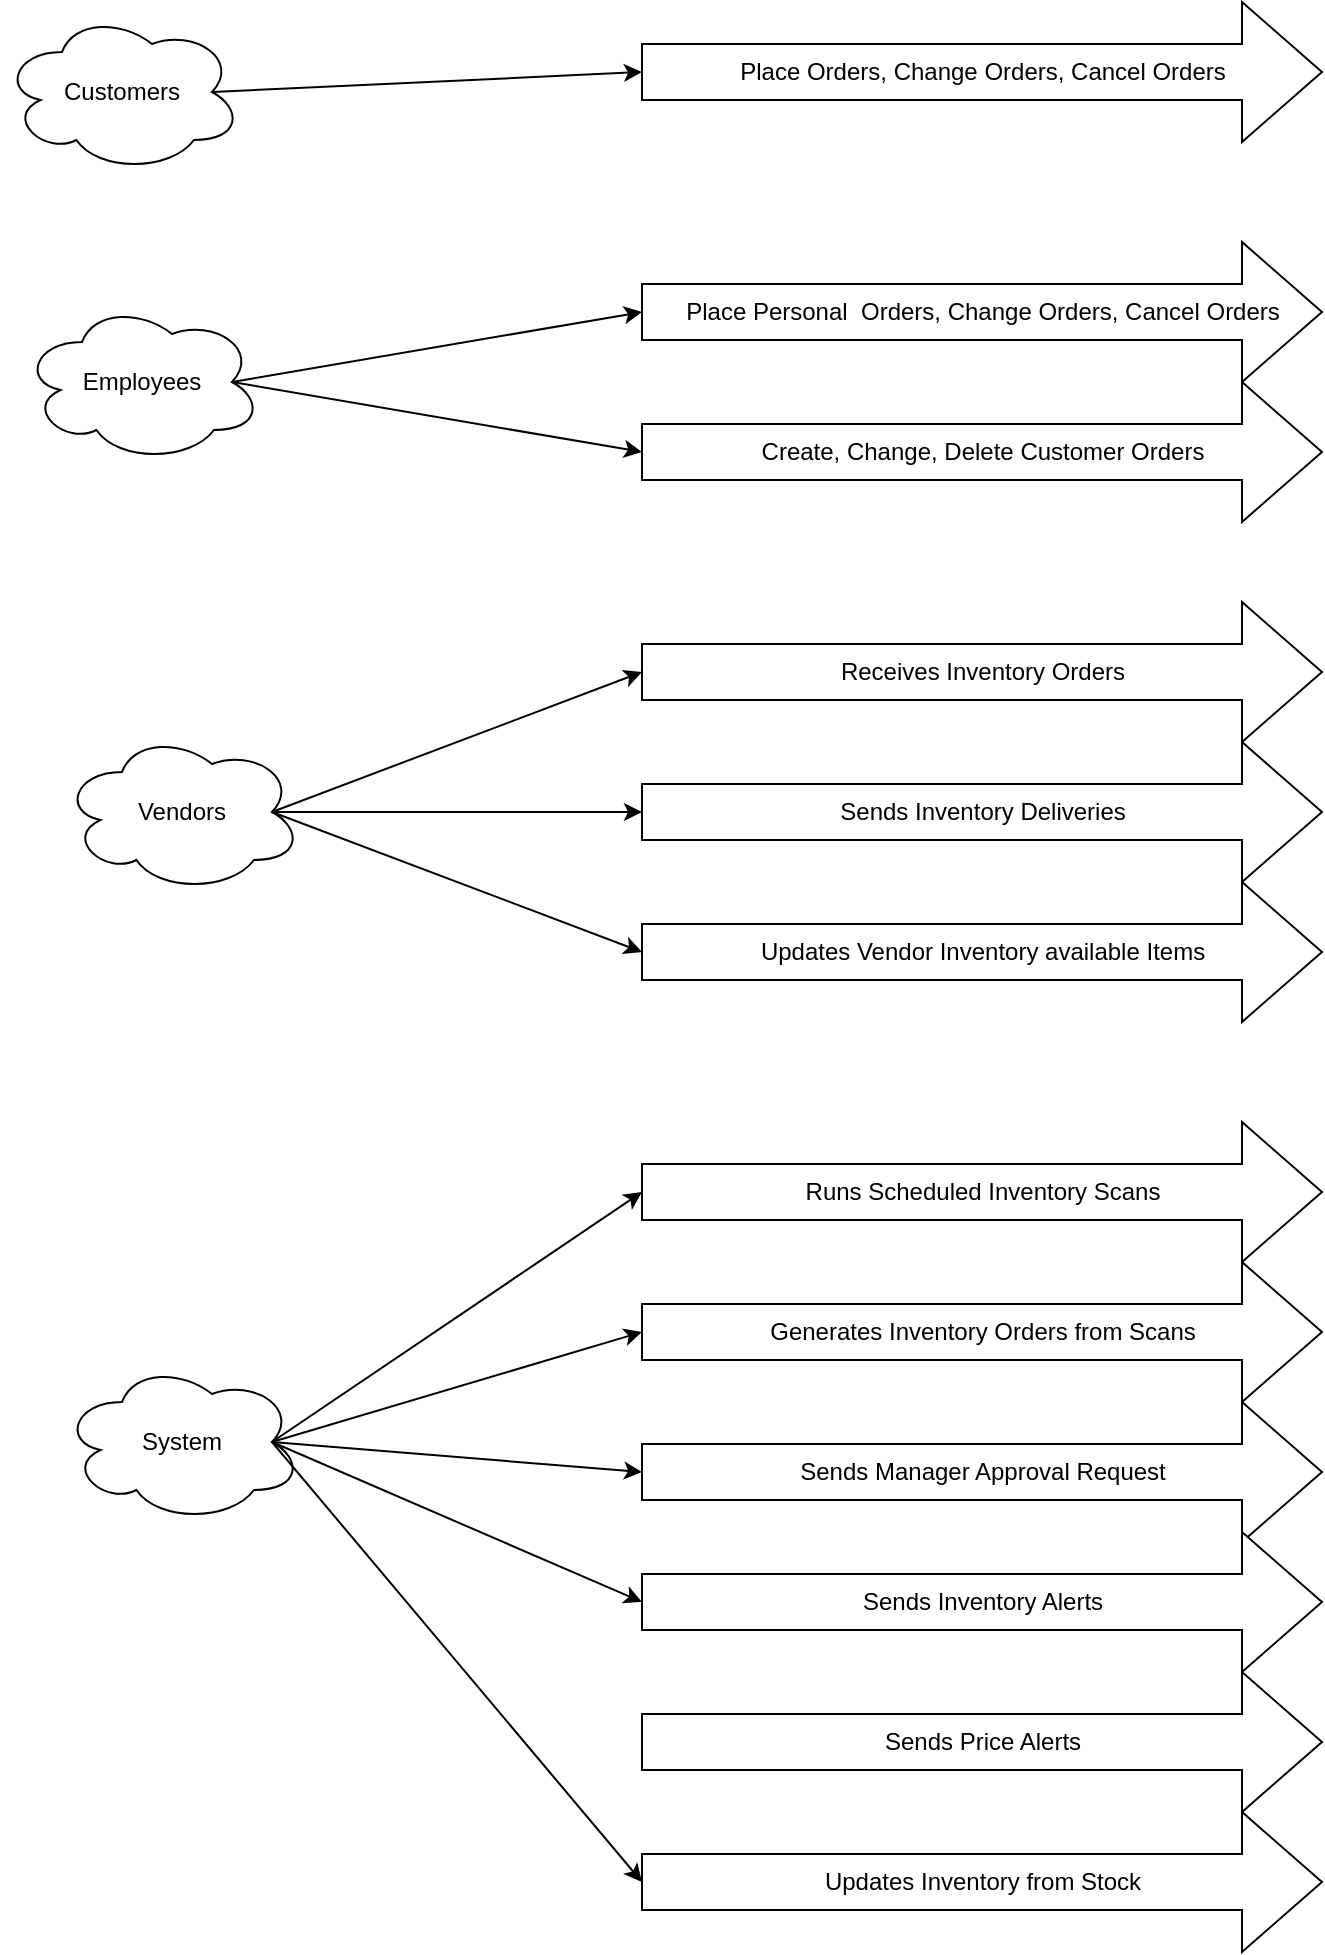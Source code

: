 <mxfile version="14.6.13" type="device"><diagram id="tVlq7XBafB6l9nNKe19S" name="Page-1"><mxGraphModel dx="1874" dy="592" grid="1" gridSize="10" guides="1" tooltips="1" connect="1" arrows="1" fold="1" page="1" pageScale="1" pageWidth="850" pageHeight="1100" math="0" shadow="0"><root><mxCell id="0"/><mxCell id="1" parent="0"/><mxCell id="fa7sKnxjIDn1LXY_sqik-35" value="Vendors" style="ellipse;shape=cloud;whiteSpace=wrap;html=1;" parent="1" vertex="1"><mxGeometry x="-750" y="425" width="120" height="80" as="geometry"/></mxCell><mxCell id="fa7sKnxjIDn1LXY_sqik-36" value="Receives Inventory Orders" style="html=1;shadow=0;dashed=0;align=center;verticalAlign=middle;shape=mxgraph.arrows2.arrow;dy=0.6;dx=40;notch=0;" parent="1" vertex="1"><mxGeometry x="-460" y="360" width="340" height="70" as="geometry"/></mxCell><mxCell id="fa7sKnxjIDn1LXY_sqik-37" value="Sends Inventory Deliveries" style="html=1;shadow=0;dashed=0;align=center;verticalAlign=middle;shape=mxgraph.arrows2.arrow;dy=0.6;dx=40;notch=0;" parent="1" vertex="1"><mxGeometry x="-460" y="430" width="340" height="70" as="geometry"/></mxCell><mxCell id="fa7sKnxjIDn1LXY_sqik-38" value="" style="endArrow=classic;html=1;entryX=0;entryY=0.5;entryDx=0;entryDy=0;entryPerimeter=0;exitX=0.875;exitY=0.5;exitDx=0;exitDy=0;exitPerimeter=0;" parent="1" source="fa7sKnxjIDn1LXY_sqik-35" target="fa7sKnxjIDn1LXY_sqik-36" edge="1"><mxGeometry width="50" height="50" relative="1" as="geometry"><mxPoint x="-665" y="295" as="sourcePoint"/><mxPoint x="-450" y="285" as="targetPoint"/></mxGeometry></mxCell><mxCell id="fa7sKnxjIDn1LXY_sqik-39" value="" style="endArrow=classic;html=1;entryX=0;entryY=0.5;entryDx=0;entryDy=0;entryPerimeter=0;exitX=0.875;exitY=0.5;exitDx=0;exitDy=0;exitPerimeter=0;" parent="1" source="fa7sKnxjIDn1LXY_sqik-35" target="fa7sKnxjIDn1LXY_sqik-37" edge="1"><mxGeometry width="50" height="50" relative="1" as="geometry"><mxPoint x="-655" y="305" as="sourcePoint"/><mxPoint x="-440" y="295" as="targetPoint"/></mxGeometry></mxCell><mxCell id="fa7sKnxjIDn1LXY_sqik-40" value="Updates Vendor Inventory available Items" style="html=1;shadow=0;dashed=0;align=center;verticalAlign=middle;shape=mxgraph.arrows2.arrow;dy=0.6;dx=40;notch=0;" parent="1" vertex="1"><mxGeometry x="-460" y="500" width="340" height="70" as="geometry"/></mxCell><mxCell id="fa7sKnxjIDn1LXY_sqik-41" value="" style="endArrow=classic;html=1;entryX=0;entryY=0.5;entryDx=0;entryDy=0;entryPerimeter=0;exitX=0.875;exitY=0.5;exitDx=0;exitDy=0;exitPerimeter=0;" parent="1" source="fa7sKnxjIDn1LXY_sqik-35" target="fa7sKnxjIDn1LXY_sqik-40" edge="1"><mxGeometry width="50" height="50" relative="1" as="geometry"><mxPoint x="-665" y="500" as="sourcePoint"/><mxPoint x="-440" y="365" as="targetPoint"/></mxGeometry></mxCell><mxCell id="fa7sKnxjIDn1LXY_sqik-42" value="System" style="ellipse;shape=cloud;whiteSpace=wrap;html=1;" parent="1" vertex="1"><mxGeometry x="-750" y="740" width="120" height="80" as="geometry"/></mxCell><mxCell id="fa7sKnxjIDn1LXY_sqik-43" value="Runs Scheduled Inventory Scans" style="html=1;shadow=0;dashed=0;align=center;verticalAlign=middle;shape=mxgraph.arrows2.arrow;dy=0.6;dx=40;notch=0;" parent="1" vertex="1"><mxGeometry x="-460" y="620" width="340" height="70" as="geometry"/></mxCell><mxCell id="fa7sKnxjIDn1LXY_sqik-44" value="Generates Inventory Orders from Scans" style="html=1;shadow=0;dashed=0;align=center;verticalAlign=middle;shape=mxgraph.arrows2.arrow;dy=0.6;dx=40;notch=0;" parent="1" vertex="1"><mxGeometry x="-460" y="690" width="340" height="70" as="geometry"/></mxCell><mxCell id="fa7sKnxjIDn1LXY_sqik-45" value="" style="endArrow=classic;html=1;entryX=0;entryY=0.5;entryDx=0;entryDy=0;entryPerimeter=0;exitX=0.875;exitY=0.5;exitDx=0;exitDy=0;exitPerimeter=0;" parent="1" source="fa7sKnxjIDn1LXY_sqik-42" target="fa7sKnxjIDn1LXY_sqik-43" edge="1"><mxGeometry width="50" height="50" relative="1" as="geometry"><mxPoint x="-665" y="555" as="sourcePoint"/><mxPoint x="-450" y="545" as="targetPoint"/></mxGeometry></mxCell><mxCell id="fa7sKnxjIDn1LXY_sqik-46" value="" style="endArrow=classic;html=1;entryX=0;entryY=0.5;entryDx=0;entryDy=0;entryPerimeter=0;exitX=0.875;exitY=0.5;exitDx=0;exitDy=0;exitPerimeter=0;" parent="1" source="fa7sKnxjIDn1LXY_sqik-42" target="fa7sKnxjIDn1LXY_sqik-44" edge="1"><mxGeometry width="50" height="50" relative="1" as="geometry"><mxPoint x="-655" y="565" as="sourcePoint"/><mxPoint x="-440" y="555" as="targetPoint"/></mxGeometry></mxCell><mxCell id="fa7sKnxjIDn1LXY_sqik-47" value="Sends Manager Approval Request" style="html=1;shadow=0;dashed=0;align=center;verticalAlign=middle;shape=mxgraph.arrows2.arrow;dy=0.6;dx=40;notch=0;" parent="1" vertex="1"><mxGeometry x="-460" y="760" width="340" height="70" as="geometry"/></mxCell><mxCell id="fa7sKnxjIDn1LXY_sqik-48" value="" style="endArrow=classic;html=1;entryX=0;entryY=0.5;entryDx=0;entryDy=0;entryPerimeter=0;exitX=0.875;exitY=0.5;exitDx=0;exitDy=0;exitPerimeter=0;" parent="1" source="fa7sKnxjIDn1LXY_sqik-42" target="fa7sKnxjIDn1LXY_sqik-47" edge="1"><mxGeometry width="50" height="50" relative="1" as="geometry"><mxPoint x="-665" y="760" as="sourcePoint"/><mxPoint x="-440" y="625" as="targetPoint"/></mxGeometry></mxCell><mxCell id="fa7sKnxjIDn1LXY_sqik-49" value="Sends Inventory Alerts" style="html=1;shadow=0;dashed=0;align=center;verticalAlign=middle;shape=mxgraph.arrows2.arrow;dy=0.6;dx=40;notch=0;" parent="1" vertex="1"><mxGeometry x="-460" y="825" width="340" height="70" as="geometry"/></mxCell><mxCell id="fa7sKnxjIDn1LXY_sqik-50" value="" style="endArrow=classic;html=1;entryX=0;entryY=0.5;entryDx=0;entryDy=0;entryPerimeter=0;exitX=0.875;exitY=0.5;exitDx=0;exitDy=0;exitPerimeter=0;" parent="1" source="fa7sKnxjIDn1LXY_sqik-42" target="fa7sKnxjIDn1LXY_sqik-49" edge="1"><mxGeometry width="50" height="50" relative="1" as="geometry"><mxPoint x="-645" y="790" as="sourcePoint"/><mxPoint x="-440" y="690" as="targetPoint"/></mxGeometry></mxCell><mxCell id="fa7sKnxjIDn1LXY_sqik-51" value="Updates Inventory from Stock" style="html=1;shadow=0;dashed=0;align=center;verticalAlign=middle;shape=mxgraph.arrows2.arrow;dy=0.6;dx=40;notch=0;" parent="1" vertex="1"><mxGeometry x="-460" y="965" width="340" height="70" as="geometry"/></mxCell><mxCell id="fa7sKnxjIDn1LXY_sqik-52" value="" style="endArrow=classic;html=1;entryX=0;entryY=0.5;entryDx=0;entryDy=0;entryPerimeter=0;exitX=0.875;exitY=0.5;exitDx=0;exitDy=0;exitPerimeter=0;" parent="1" source="fa7sKnxjIDn1LXY_sqik-42" target="fa7sKnxjIDn1LXY_sqik-51" edge="1"><mxGeometry width="50" height="50" relative="1" as="geometry"><mxPoint x="-645" y="860" as="sourcePoint"/><mxPoint x="-440" y="760" as="targetPoint"/></mxGeometry></mxCell><mxCell id="J7NOmKaq-1leYtzR5m2v-1" value="Sends Price Alerts" style="html=1;shadow=0;dashed=0;align=center;verticalAlign=middle;shape=mxgraph.arrows2.arrow;dy=0.6;dx=40;notch=0;" parent="1" vertex="1"><mxGeometry x="-460" y="895" width="340" height="70" as="geometry"/></mxCell><mxCell id="ZrcHCSgpARE3m9yucjIk-1" value="Customers" style="ellipse;shape=cloud;whiteSpace=wrap;html=1;" vertex="1" parent="1"><mxGeometry x="-780" y="65" width="120" height="80" as="geometry"/></mxCell><mxCell id="ZrcHCSgpARE3m9yucjIk-2" value="Place Orders, Change Orders, Cancel Orders" style="html=1;shadow=0;dashed=0;align=center;verticalAlign=middle;shape=mxgraph.arrows2.arrow;dy=0.6;dx=40;notch=0;" vertex="1" parent="1"><mxGeometry x="-460" y="60" width="340" height="70" as="geometry"/></mxCell><mxCell id="ZrcHCSgpARE3m9yucjIk-3" value="Employees" style="ellipse;shape=cloud;whiteSpace=wrap;html=1;" vertex="1" parent="1"><mxGeometry x="-770" y="210" width="120" height="80" as="geometry"/></mxCell><mxCell id="ZrcHCSgpARE3m9yucjIk-4" value="Place Personal&amp;nbsp; Orders, Change Orders, Cancel Orders" style="html=1;shadow=0;dashed=0;align=center;verticalAlign=middle;shape=mxgraph.arrows2.arrow;dy=0.6;dx=40;notch=0;" vertex="1" parent="1"><mxGeometry x="-460" y="180" width="340" height="70" as="geometry"/></mxCell><mxCell id="ZrcHCSgpARE3m9yucjIk-5" value="Create, Change, Delete Customer Orders" style="html=1;shadow=0;dashed=0;align=center;verticalAlign=middle;shape=mxgraph.arrows2.arrow;dy=0.6;dx=40;notch=0;" vertex="1" parent="1"><mxGeometry x="-460" y="250" width="340" height="70" as="geometry"/></mxCell><mxCell id="ZrcHCSgpARE3m9yucjIk-6" value="" style="endArrow=classic;html=1;entryX=0;entryY=0.5;entryDx=0;entryDy=0;entryPerimeter=0;exitX=0.875;exitY=0.5;exitDx=0;exitDy=0;exitPerimeter=0;" edge="1" parent="1" source="ZrcHCSgpARE3m9yucjIk-1" target="ZrcHCSgpARE3m9yucjIk-2"><mxGeometry width="50" height="50" relative="1" as="geometry"><mxPoint x="-560" y="190" as="sourcePoint"/><mxPoint x="-510" y="140" as="targetPoint"/></mxGeometry></mxCell><mxCell id="ZrcHCSgpARE3m9yucjIk-7" value="" style="endArrow=classic;html=1;entryX=0;entryY=0.5;entryDx=0;entryDy=0;entryPerimeter=0;exitX=0.875;exitY=0.5;exitDx=0;exitDy=0;exitPerimeter=0;" edge="1" parent="1" source="ZrcHCSgpARE3m9yucjIk-3" target="ZrcHCSgpARE3m9yucjIk-4"><mxGeometry width="50" height="50" relative="1" as="geometry"><mxPoint x="-665" y="115" as="sourcePoint"/><mxPoint x="-450" y="105" as="targetPoint"/></mxGeometry></mxCell><mxCell id="ZrcHCSgpARE3m9yucjIk-8" value="" style="endArrow=classic;html=1;entryX=0;entryY=0.5;entryDx=0;entryDy=0;entryPerimeter=0;exitX=0.875;exitY=0.5;exitDx=0;exitDy=0;exitPerimeter=0;" edge="1" parent="1" source="ZrcHCSgpARE3m9yucjIk-3" target="ZrcHCSgpARE3m9yucjIk-5"><mxGeometry width="50" height="50" relative="1" as="geometry"><mxPoint x="-655" y="125" as="sourcePoint"/><mxPoint x="-440" y="115" as="targetPoint"/></mxGeometry></mxCell></root></mxGraphModel></diagram></mxfile>